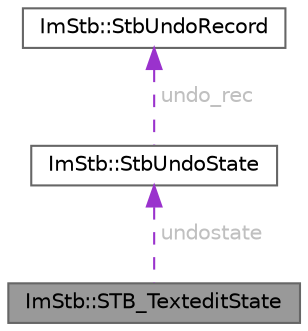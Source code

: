 digraph "ImStb::STB_TexteditState"
{
 // LATEX_PDF_SIZE
  bgcolor="transparent";
  edge [fontname=Helvetica,fontsize=10,labelfontname=Helvetica,labelfontsize=10];
  node [fontname=Helvetica,fontsize=10,shape=box,height=0.2,width=0.4];
  Node1 [id="Node000001",label="ImStb::STB_TexteditState",height=0.2,width=0.4,color="gray40", fillcolor="grey60", style="filled", fontcolor="black",tooltip=" "];
  Node2 -> Node1 [id="edge1_Node000001_Node000002",dir="back",color="darkorchid3",style="dashed",tooltip=" ",label=" undostate",fontcolor="grey" ];
  Node2 [id="Node000002",label="ImStb::StbUndoState",height=0.2,width=0.4,color="gray40", fillcolor="white", style="filled",URL="$struct_im_stb_1_1_stb_undo_state.html",tooltip=" "];
  Node3 -> Node2 [id="edge2_Node000002_Node000003",dir="back",color="darkorchid3",style="dashed",tooltip=" ",label=" undo_rec",fontcolor="grey" ];
  Node3 [id="Node000003",label="ImStb::StbUndoRecord",height=0.2,width=0.4,color="gray40", fillcolor="white", style="filled",URL="$struct_im_stb_1_1_stb_undo_record.html",tooltip=" "];
}
